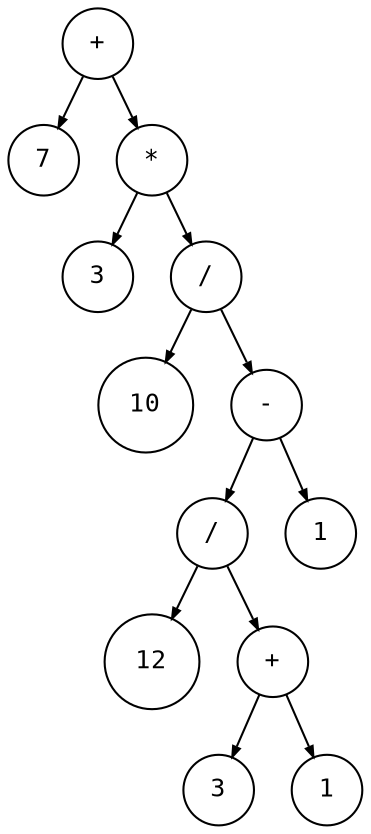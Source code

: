 digraph astgraph {
  node [shape=circle, fontsize=12, fontname="Courier", height=.1];
  ranksep=.3;
  edge [arrowsize=.5]
  node1 [label="+"]
  node2 [label="7"]
  node3 [label="*"]
  node4 [label="3"]
  node5 [label="/"]
  node6 [label="10"]
  node7 [label="-"]
  node8 [label="/"]
  node9 [label="12"]
  node10 [label="+"]
  node11 [label="3"]
  node12 [label="1"]
  node10 -> node11
  node10 -> node12
  node8 -> node9
  node8 -> node10
  node13 [label="1"]
  node7 -> node8
  node7 -> node13
  node5 -> node6
  node5 -> node7
  node3 -> node4
  node3 -> node5
  node1 -> node2
  node1 -> node3
}
